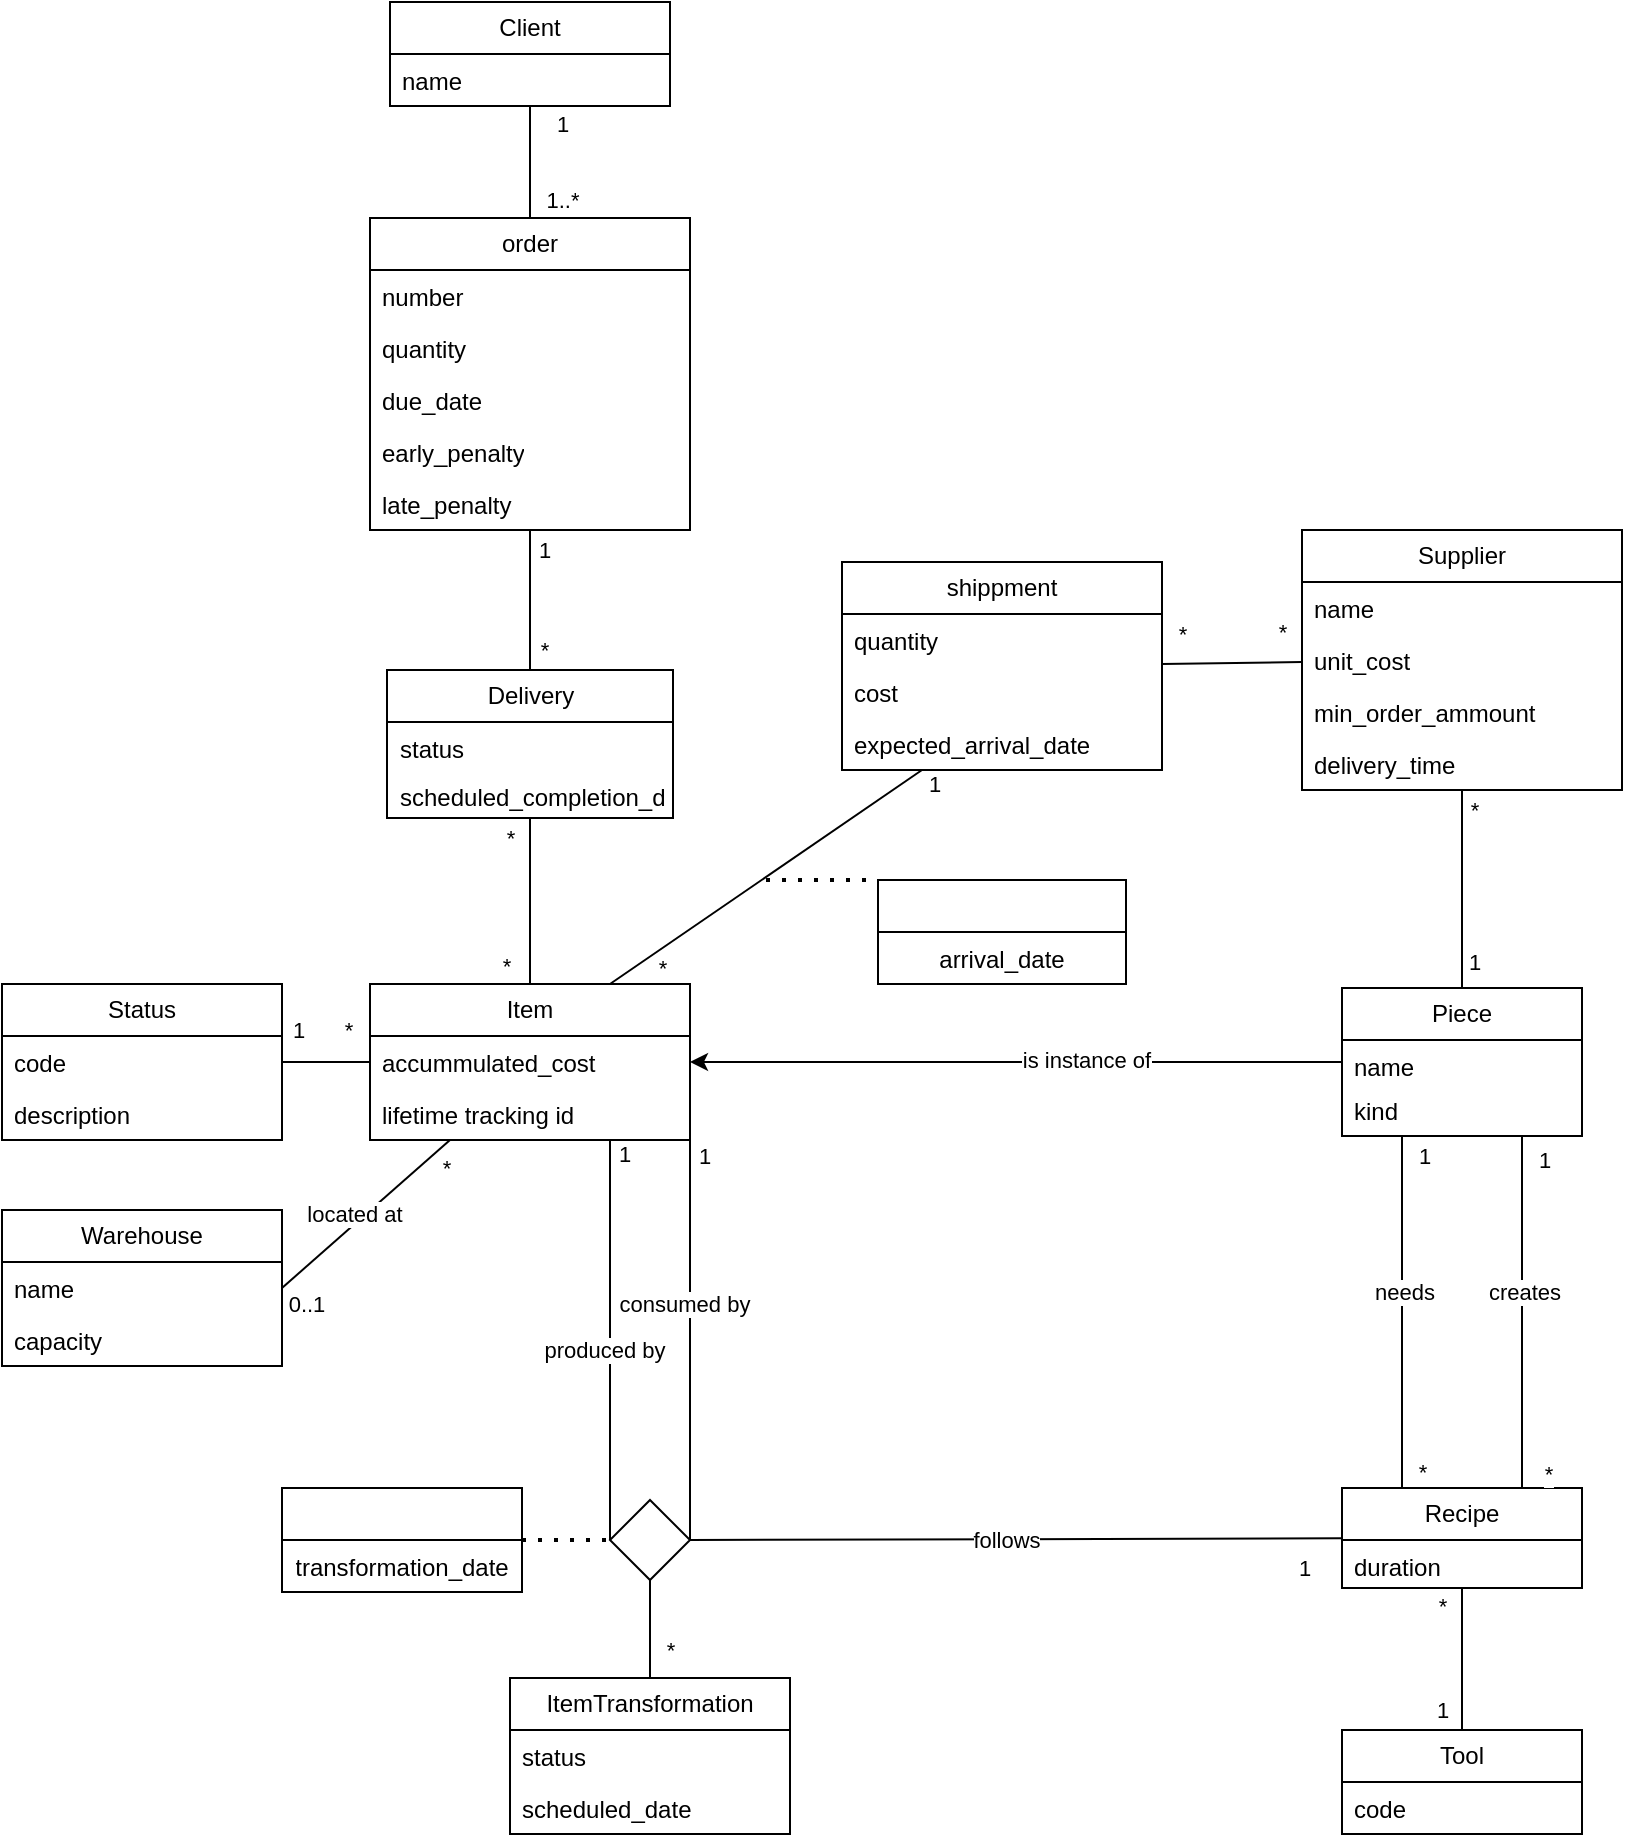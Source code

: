 <mxfile version="24.0.1" type="device">
  <diagram id="C5RBs43oDa-KdzZeNtuy" name="Page-1">
    <mxGraphModel dx="1509" dy="955" grid="1" gridSize="10" guides="1" tooltips="1" connect="1" arrows="1" fold="1" page="1" pageScale="1" pageWidth="827" pageHeight="1169" math="0" shadow="0">
      <root>
        <mxCell id="WIyWlLk6GJQsqaUBKTNV-0" />
        <mxCell id="WIyWlLk6GJQsqaUBKTNV-1" parent="WIyWlLk6GJQsqaUBKTNV-0" />
        <mxCell id="h-Z2IbVYWgnOHZGRxgHi-0" value="Client" style="swimlane;fontStyle=0;childLayout=stackLayout;horizontal=1;startSize=26;fillColor=none;horizontalStack=0;resizeParent=1;resizeParentMax=0;resizeLast=0;collapsible=1;marginBottom=0;whiteSpace=wrap;html=1;" vertex="1" parent="WIyWlLk6GJQsqaUBKTNV-1">
          <mxGeometry x="203" y="127" width="140" height="52" as="geometry" />
        </mxCell>
        <mxCell id="h-Z2IbVYWgnOHZGRxgHi-1" value="name" style="text;strokeColor=none;fillColor=none;align=left;verticalAlign=top;spacingLeft=4;spacingRight=4;overflow=hidden;rotatable=0;points=[[0,0.5],[1,0.5]];portConstraint=eastwest;whiteSpace=wrap;html=1;" vertex="1" parent="h-Z2IbVYWgnOHZGRxgHi-0">
          <mxGeometry y="26" width="140" height="26" as="geometry" />
        </mxCell>
        <mxCell id="h-Z2IbVYWgnOHZGRxgHi-4" value="" style="endArrow=none;html=1;rounded=0;" edge="1" parent="WIyWlLk6GJQsqaUBKTNV-1" source="h-Z2IbVYWgnOHZGRxgHi-0" target="h-Z2IbVYWgnOHZGRxgHi-5">
          <mxGeometry width="50" height="50" relative="1" as="geometry">
            <mxPoint x="93" y="249" as="sourcePoint" />
            <mxPoint x="143" y="199" as="targetPoint" />
          </mxGeometry>
        </mxCell>
        <mxCell id="h-Z2IbVYWgnOHZGRxgHi-12" value="1" style="edgeLabel;html=1;align=center;verticalAlign=middle;resizable=0;points=[];" vertex="1" connectable="0" parent="h-Z2IbVYWgnOHZGRxgHi-4">
          <mxGeometry x="-0.881" y="2" relative="1" as="geometry">
            <mxPoint x="14" y="5" as="offset" />
          </mxGeometry>
        </mxCell>
        <mxCell id="h-Z2IbVYWgnOHZGRxgHi-13" value="1..*" style="edgeLabel;html=1;align=center;verticalAlign=middle;resizable=0;points=[];" vertex="1" connectable="0" parent="h-Z2IbVYWgnOHZGRxgHi-4">
          <mxGeometry x="0.795" y="2" relative="1" as="geometry">
            <mxPoint x="14" y="-4" as="offset" />
          </mxGeometry>
        </mxCell>
        <mxCell id="h-Z2IbVYWgnOHZGRxgHi-5" value="order" style="swimlane;fontStyle=0;childLayout=stackLayout;horizontal=1;startSize=26;fillColor=none;horizontalStack=0;resizeParent=1;resizeParentMax=0;resizeLast=0;collapsible=1;marginBottom=0;whiteSpace=wrap;html=1;" vertex="1" parent="WIyWlLk6GJQsqaUBKTNV-1">
          <mxGeometry x="193" y="235" width="160" height="156" as="geometry" />
        </mxCell>
        <mxCell id="h-Z2IbVYWgnOHZGRxgHi-6" value="number&lt;br&gt;&lt;div&gt;&lt;br&gt;&lt;/div&gt;" style="text;strokeColor=none;fillColor=none;align=left;verticalAlign=top;spacingLeft=4;spacingRight=4;overflow=hidden;rotatable=0;points=[[0,0.5],[1,0.5]];portConstraint=eastwest;whiteSpace=wrap;html=1;" vertex="1" parent="h-Z2IbVYWgnOHZGRxgHi-5">
          <mxGeometry y="26" width="160" height="26" as="geometry" />
        </mxCell>
        <mxCell id="h-Z2IbVYWgnOHZGRxgHi-7" value="quantity" style="text;strokeColor=none;fillColor=none;align=left;verticalAlign=top;spacingLeft=4;spacingRight=4;overflow=hidden;rotatable=0;points=[[0,0.5],[1,0.5]];portConstraint=eastwest;whiteSpace=wrap;html=1;" vertex="1" parent="h-Z2IbVYWgnOHZGRxgHi-5">
          <mxGeometry y="52" width="160" height="26" as="geometry" />
        </mxCell>
        <mxCell id="h-Z2IbVYWgnOHZGRxgHi-8" value="due_date" style="text;strokeColor=none;fillColor=none;align=left;verticalAlign=top;spacingLeft=4;spacingRight=4;overflow=hidden;rotatable=0;points=[[0,0.5],[1,0.5]];portConstraint=eastwest;whiteSpace=wrap;html=1;" vertex="1" parent="h-Z2IbVYWgnOHZGRxgHi-5">
          <mxGeometry y="78" width="160" height="26" as="geometry" />
        </mxCell>
        <mxCell id="h-Z2IbVYWgnOHZGRxgHi-10" value="early_penalty" style="text;strokeColor=none;fillColor=none;align=left;verticalAlign=top;spacingLeft=4;spacingRight=4;overflow=hidden;rotatable=0;points=[[0,0.5],[1,0.5]];portConstraint=eastwest;whiteSpace=wrap;html=1;" vertex="1" parent="h-Z2IbVYWgnOHZGRxgHi-5">
          <mxGeometry y="104" width="160" height="26" as="geometry" />
        </mxCell>
        <mxCell id="h-Z2IbVYWgnOHZGRxgHi-9" value="late_penalty" style="text;strokeColor=none;fillColor=none;align=left;verticalAlign=top;spacingLeft=4;spacingRight=4;overflow=hidden;rotatable=0;points=[[0,0.5],[1,0.5]];portConstraint=eastwest;whiteSpace=wrap;html=1;" vertex="1" parent="h-Z2IbVYWgnOHZGRxgHi-5">
          <mxGeometry y="130" width="160" height="26" as="geometry" />
        </mxCell>
        <mxCell id="h-Z2IbVYWgnOHZGRxgHi-14" value="Piece" style="swimlane;fontStyle=0;childLayout=stackLayout;horizontal=1;startSize=26;fillColor=none;horizontalStack=0;resizeParent=1;resizeParentMax=0;resizeLast=0;collapsible=1;marginBottom=0;whiteSpace=wrap;html=1;" vertex="1" parent="WIyWlLk6GJQsqaUBKTNV-1">
          <mxGeometry x="679" y="620.0" width="120" height="74" as="geometry" />
        </mxCell>
        <mxCell id="h-Z2IbVYWgnOHZGRxgHi-15" value="name" style="text;strokeColor=none;fillColor=none;align=left;verticalAlign=top;spacingLeft=4;spacingRight=4;overflow=hidden;rotatable=0;points=[[0,0.5],[1,0.5]];portConstraint=eastwest;whiteSpace=wrap;html=1;" vertex="1" parent="h-Z2IbVYWgnOHZGRxgHi-14">
          <mxGeometry y="26" width="120" height="22" as="geometry" />
        </mxCell>
        <mxCell id="h-Z2IbVYWgnOHZGRxgHi-16" value="kind" style="text;strokeColor=none;fillColor=none;align=left;verticalAlign=top;spacingLeft=4;spacingRight=4;overflow=hidden;rotatable=0;points=[[0,0.5],[1,0.5]];portConstraint=eastwest;whiteSpace=wrap;html=1;" vertex="1" parent="h-Z2IbVYWgnOHZGRxgHi-14">
          <mxGeometry y="48" width="120" height="26" as="geometry" />
        </mxCell>
        <mxCell id="h-Z2IbVYWgnOHZGRxgHi-19" value="Recipe" style="swimlane;fontStyle=0;childLayout=stackLayout;horizontal=1;startSize=26;fillColor=none;horizontalStack=0;resizeParent=1;resizeParentMax=0;resizeLast=0;collapsible=1;marginBottom=0;whiteSpace=wrap;html=1;" vertex="1" parent="WIyWlLk6GJQsqaUBKTNV-1">
          <mxGeometry x="679" y="870" width="120" height="50" as="geometry" />
        </mxCell>
        <mxCell id="h-Z2IbVYWgnOHZGRxgHi-25" value="duration" style="text;strokeColor=none;fillColor=none;align=left;verticalAlign=top;spacingLeft=4;spacingRight=4;overflow=hidden;rotatable=0;points=[[0,0.5],[1,0.5]];portConstraint=eastwest;whiteSpace=wrap;html=1;" vertex="1" parent="h-Z2IbVYWgnOHZGRxgHi-19">
          <mxGeometry y="26" width="120" height="24" as="geometry" />
        </mxCell>
        <mxCell id="h-Z2IbVYWgnOHZGRxgHi-27" value="Tool" style="swimlane;fontStyle=0;childLayout=stackLayout;horizontal=1;startSize=26;fillColor=none;horizontalStack=0;resizeParent=1;resizeParentMax=0;resizeLast=0;collapsible=1;marginBottom=0;whiteSpace=wrap;html=1;" vertex="1" parent="WIyWlLk6GJQsqaUBKTNV-1">
          <mxGeometry x="679" y="991" width="120" height="52" as="geometry" />
        </mxCell>
        <mxCell id="h-Z2IbVYWgnOHZGRxgHi-28" value="code" style="text;strokeColor=none;fillColor=none;align=left;verticalAlign=top;spacingLeft=4;spacingRight=4;overflow=hidden;rotatable=0;points=[[0,0.5],[1,0.5]];portConstraint=eastwest;whiteSpace=wrap;html=1;" vertex="1" parent="h-Z2IbVYWgnOHZGRxgHi-27">
          <mxGeometry y="26" width="120" height="26" as="geometry" />
        </mxCell>
        <mxCell id="h-Z2IbVYWgnOHZGRxgHi-32" value="" style="endArrow=none;html=1;rounded=0;" edge="1" parent="WIyWlLk6GJQsqaUBKTNV-1" source="h-Z2IbVYWgnOHZGRxgHi-19" target="h-Z2IbVYWgnOHZGRxgHi-27">
          <mxGeometry width="50" height="50" relative="1" as="geometry">
            <mxPoint x="646" y="892" as="sourcePoint" />
            <mxPoint x="716" y="852" as="targetPoint" />
          </mxGeometry>
        </mxCell>
        <mxCell id="h-Z2IbVYWgnOHZGRxgHi-33" value="*" style="edgeLabel;html=1;align=center;verticalAlign=middle;resizable=0;points=[];" vertex="1" connectable="0" parent="h-Z2IbVYWgnOHZGRxgHi-32">
          <mxGeometry x="-0.86" y="-1" relative="1" as="geometry">
            <mxPoint x="-9" y="4" as="offset" />
          </mxGeometry>
        </mxCell>
        <mxCell id="h-Z2IbVYWgnOHZGRxgHi-34" value="1" style="edgeLabel;html=1;align=center;verticalAlign=middle;resizable=0;points=[];" vertex="1" connectable="0" parent="h-Z2IbVYWgnOHZGRxgHi-32">
          <mxGeometry x="0.847" y="-1" relative="1" as="geometry">
            <mxPoint x="-9" y="-5" as="offset" />
          </mxGeometry>
        </mxCell>
        <mxCell id="h-Z2IbVYWgnOHZGRxgHi-54" value="Item" style="swimlane;fontStyle=0;childLayout=stackLayout;horizontal=1;startSize=26;fillColor=none;horizontalStack=0;resizeParent=1;resizeParentMax=0;resizeLast=0;collapsible=1;marginBottom=0;whiteSpace=wrap;html=1;" vertex="1" parent="WIyWlLk6GJQsqaUBKTNV-1">
          <mxGeometry x="193" y="618" width="160" height="78" as="geometry" />
        </mxCell>
        <mxCell id="h-Z2IbVYWgnOHZGRxgHi-55" value="accummulated_cost" style="text;strokeColor=none;fillColor=none;align=left;verticalAlign=top;spacingLeft=4;spacingRight=4;overflow=hidden;rotatable=0;points=[[0,0.5],[1,0.5]];portConstraint=eastwest;whiteSpace=wrap;html=1;" vertex="1" parent="h-Z2IbVYWgnOHZGRxgHi-54">
          <mxGeometry y="26" width="160" height="26" as="geometry" />
        </mxCell>
        <mxCell id="h-Z2IbVYWgnOHZGRxgHi-199" value="lifetime tracking id" style="text;strokeColor=none;fillColor=none;align=left;verticalAlign=top;spacingLeft=4;spacingRight=4;overflow=hidden;rotatable=0;points=[[0,0.5],[1,0.5]];portConstraint=eastwest;whiteSpace=wrap;html=1;" vertex="1" parent="h-Z2IbVYWgnOHZGRxgHi-54">
          <mxGeometry y="52" width="160" height="26" as="geometry" />
        </mxCell>
        <mxCell id="h-Z2IbVYWgnOHZGRxgHi-89" value="" style="swimlane;fontStyle=0;childLayout=stackLayout;horizontal=1;startSize=26;fillColor=none;horizontalStack=0;resizeParent=1;resizeParentMax=0;resizeLast=0;collapsible=1;marginBottom=0;whiteSpace=wrap;html=1;" vertex="1" parent="WIyWlLk6GJQsqaUBKTNV-1">
          <mxGeometry x="149" y="870" width="120" height="52" as="geometry">
            <mxRectangle x="190" y="700" width="50" height="40" as="alternateBounds" />
          </mxGeometry>
        </mxCell>
        <mxCell id="h-Z2IbVYWgnOHZGRxgHi-86" value="transformation_date" style="text;strokeColor=none;fillColor=none;align=center;verticalAlign=top;spacingLeft=4;spacingRight=4;overflow=hidden;rotatable=0;points=[[0,0.5],[1,0.5]];portConstraint=eastwest;whiteSpace=wrap;html=1;" vertex="1" parent="h-Z2IbVYWgnOHZGRxgHi-89">
          <mxGeometry y="26" width="120" height="26" as="geometry" />
        </mxCell>
        <mxCell id="h-Z2IbVYWgnOHZGRxgHi-93" value="Status" style="swimlane;fontStyle=0;childLayout=stackLayout;horizontal=1;startSize=26;fillColor=none;horizontalStack=0;resizeParent=1;resizeParentMax=0;resizeLast=0;collapsible=1;marginBottom=0;whiteSpace=wrap;html=1;" vertex="1" parent="WIyWlLk6GJQsqaUBKTNV-1">
          <mxGeometry x="9" y="618" width="140" height="78" as="geometry" />
        </mxCell>
        <mxCell id="h-Z2IbVYWgnOHZGRxgHi-96" value="&lt;div&gt;code&lt;/div&gt;" style="text;strokeColor=none;fillColor=none;align=left;verticalAlign=top;spacingLeft=4;spacingRight=4;overflow=hidden;rotatable=0;points=[[0,0.5],[1,0.5]];portConstraint=eastwest;whiteSpace=wrap;html=1;" vertex="1" parent="h-Z2IbVYWgnOHZGRxgHi-93">
          <mxGeometry y="26" width="140" height="26" as="geometry" />
        </mxCell>
        <mxCell id="h-Z2IbVYWgnOHZGRxgHi-97" value="description" style="text;strokeColor=none;fillColor=none;align=left;verticalAlign=top;spacingLeft=4;spacingRight=4;overflow=hidden;rotatable=0;points=[[0,0.5],[1,0.5]];portConstraint=eastwest;whiteSpace=wrap;html=1;" vertex="1" parent="h-Z2IbVYWgnOHZGRxgHi-93">
          <mxGeometry y="52" width="140" height="26" as="geometry" />
        </mxCell>
        <mxCell id="h-Z2IbVYWgnOHZGRxgHi-98" value="" style="endArrow=none;html=1;rounded=0;" edge="1" parent="WIyWlLk6GJQsqaUBKTNV-1" source="h-Z2IbVYWgnOHZGRxgHi-93" target="h-Z2IbVYWgnOHZGRxgHi-54">
          <mxGeometry width="50" height="50" relative="1" as="geometry">
            <mxPoint x="272.71" y="779.0" as="sourcePoint" />
            <mxPoint x="272.71" y="695" as="targetPoint" />
          </mxGeometry>
        </mxCell>
        <mxCell id="h-Z2IbVYWgnOHZGRxgHi-99" value="*" style="edgeLabel;html=1;align=center;verticalAlign=middle;resizable=0;points=[];" vertex="1" connectable="0" parent="h-Z2IbVYWgnOHZGRxgHi-98">
          <mxGeometry x="0.715" y="-1" relative="1" as="geometry">
            <mxPoint x="-5" y="-17" as="offset" />
          </mxGeometry>
        </mxCell>
        <mxCell id="h-Z2IbVYWgnOHZGRxgHi-100" value="1" style="edgeLabel;html=1;align=center;verticalAlign=middle;resizable=0;points=[];" vertex="1" connectable="0" parent="h-Z2IbVYWgnOHZGRxgHi-98">
          <mxGeometry x="-0.789" y="1" relative="1" as="geometry">
            <mxPoint x="3" y="-15" as="offset" />
          </mxGeometry>
        </mxCell>
        <mxCell id="h-Z2IbVYWgnOHZGRxgHi-101" value="" style="endArrow=classic;html=1;rounded=0;" edge="1" parent="WIyWlLk6GJQsqaUBKTNV-1" source="h-Z2IbVYWgnOHZGRxgHi-14" target="h-Z2IbVYWgnOHZGRxgHi-54">
          <mxGeometry width="50" height="50" relative="1" as="geometry">
            <mxPoint x="423" y="661" as="sourcePoint" />
            <mxPoint x="473" y="611" as="targetPoint" />
          </mxGeometry>
        </mxCell>
        <mxCell id="h-Z2IbVYWgnOHZGRxgHi-146" value="is instance of" style="edgeLabel;html=1;align=center;verticalAlign=middle;resizable=0;points=[];" vertex="1" connectable="0" parent="h-Z2IbVYWgnOHZGRxgHi-101">
          <mxGeometry x="0.068" y="-1" relative="1" as="geometry">
            <mxPoint x="46" as="offset" />
          </mxGeometry>
        </mxCell>
        <mxCell id="h-Z2IbVYWgnOHZGRxgHi-103" value="Supplier" style="swimlane;fontStyle=0;childLayout=stackLayout;horizontal=1;startSize=26;fillColor=none;horizontalStack=0;resizeParent=1;resizeParentMax=0;resizeLast=0;collapsible=1;marginBottom=0;whiteSpace=wrap;html=1;" vertex="1" parent="WIyWlLk6GJQsqaUBKTNV-1">
          <mxGeometry x="659" y="391" width="160" height="130" as="geometry" />
        </mxCell>
        <mxCell id="h-Z2IbVYWgnOHZGRxgHi-104" value="name" style="text;strokeColor=none;fillColor=none;align=left;verticalAlign=top;spacingLeft=4;spacingRight=4;overflow=hidden;rotatable=0;points=[[0,0.5],[1,0.5]];portConstraint=eastwest;whiteSpace=wrap;html=1;" vertex="1" parent="h-Z2IbVYWgnOHZGRxgHi-103">
          <mxGeometry y="26" width="160" height="26" as="geometry" />
        </mxCell>
        <mxCell id="h-Z2IbVYWgnOHZGRxgHi-105" value="&lt;div&gt;unit_cost&lt;/div&gt;" style="text;strokeColor=none;fillColor=none;align=left;verticalAlign=top;spacingLeft=4;spacingRight=4;overflow=hidden;rotatable=0;points=[[0,0.5],[1,0.5]];portConstraint=eastwest;whiteSpace=wrap;html=1;" vertex="1" parent="h-Z2IbVYWgnOHZGRxgHi-103">
          <mxGeometry y="52" width="160" height="26" as="geometry" />
        </mxCell>
        <mxCell id="h-Z2IbVYWgnOHZGRxgHi-112" value="min_order_ammount" style="text;strokeColor=none;fillColor=none;align=left;verticalAlign=top;spacingLeft=4;spacingRight=4;overflow=hidden;rotatable=0;points=[[0,0.5],[1,0.5]];portConstraint=eastwest;whiteSpace=wrap;html=1;" vertex="1" parent="h-Z2IbVYWgnOHZGRxgHi-103">
          <mxGeometry y="78" width="160" height="26" as="geometry" />
        </mxCell>
        <mxCell id="h-Z2IbVYWgnOHZGRxgHi-106" value="delivery_time" style="text;strokeColor=none;fillColor=none;align=left;verticalAlign=top;spacingLeft=4;spacingRight=4;overflow=hidden;rotatable=0;points=[[0,0.5],[1,0.5]];portConstraint=eastwest;whiteSpace=wrap;html=1;" vertex="1" parent="h-Z2IbVYWgnOHZGRxgHi-103">
          <mxGeometry y="104" width="160" height="26" as="geometry" />
        </mxCell>
        <mxCell id="h-Z2IbVYWgnOHZGRxgHi-109" value="" style="endArrow=none;html=1;rounded=0;" edge="1" parent="WIyWlLk6GJQsqaUBKTNV-1" source="h-Z2IbVYWgnOHZGRxgHi-14" target="h-Z2IbVYWgnOHZGRxgHi-103">
          <mxGeometry width="50" height="50" relative="1" as="geometry">
            <mxPoint x="655" y="551" as="sourcePoint" />
            <mxPoint x="705" y="501" as="targetPoint" />
          </mxGeometry>
        </mxCell>
        <mxCell id="h-Z2IbVYWgnOHZGRxgHi-110" value="*" style="edgeLabel;html=1;align=center;verticalAlign=middle;resizable=0;points=[];" vertex="1" connectable="0" parent="h-Z2IbVYWgnOHZGRxgHi-109">
          <mxGeometry x="0.811" relative="1" as="geometry">
            <mxPoint x="6" as="offset" />
          </mxGeometry>
        </mxCell>
        <mxCell id="h-Z2IbVYWgnOHZGRxgHi-111" value="1" style="edgeLabel;html=1;align=center;verticalAlign=middle;resizable=0;points=[];" vertex="1" connectable="0" parent="h-Z2IbVYWgnOHZGRxgHi-109">
          <mxGeometry x="-0.73" y="1" relative="1" as="geometry">
            <mxPoint x="7" as="offset" />
          </mxGeometry>
        </mxCell>
        <mxCell id="h-Z2IbVYWgnOHZGRxgHi-113" value="shippment" style="swimlane;fontStyle=0;childLayout=stackLayout;horizontal=1;startSize=26;fillColor=none;horizontalStack=0;resizeParent=1;resizeParentMax=0;resizeLast=0;collapsible=1;marginBottom=0;whiteSpace=wrap;html=1;" vertex="1" parent="WIyWlLk6GJQsqaUBKTNV-1">
          <mxGeometry x="429" y="407" width="160" height="104" as="geometry" />
        </mxCell>
        <mxCell id="h-Z2IbVYWgnOHZGRxgHi-114" value="quantity" style="text;strokeColor=none;fillColor=none;align=left;verticalAlign=top;spacingLeft=4;spacingRight=4;overflow=hidden;rotatable=0;points=[[0,0.5],[1,0.5]];portConstraint=eastwest;whiteSpace=wrap;html=1;" vertex="1" parent="h-Z2IbVYWgnOHZGRxgHi-113">
          <mxGeometry y="26" width="160" height="26" as="geometry" />
        </mxCell>
        <mxCell id="h-Z2IbVYWgnOHZGRxgHi-115" value="cost" style="text;strokeColor=none;fillColor=none;align=left;verticalAlign=top;spacingLeft=4;spacingRight=4;overflow=hidden;rotatable=0;points=[[0,0.5],[1,0.5]];portConstraint=eastwest;whiteSpace=wrap;html=1;" vertex="1" parent="h-Z2IbVYWgnOHZGRxgHi-113">
          <mxGeometry y="52" width="160" height="26" as="geometry" />
        </mxCell>
        <mxCell id="h-Z2IbVYWgnOHZGRxgHi-200" value="expected_arrival_date" style="text;strokeColor=none;fillColor=none;align=left;verticalAlign=top;spacingLeft=4;spacingRight=4;overflow=hidden;rotatable=0;points=[[0,0.5],[1,0.5]];portConstraint=eastwest;whiteSpace=wrap;html=1;" vertex="1" parent="h-Z2IbVYWgnOHZGRxgHi-113">
          <mxGeometry y="78" width="160" height="26" as="geometry" />
        </mxCell>
        <mxCell id="h-Z2IbVYWgnOHZGRxgHi-119" value="" style="endArrow=none;html=1;rounded=0;" edge="1" parent="WIyWlLk6GJQsqaUBKTNV-1" source="h-Z2IbVYWgnOHZGRxgHi-113" target="h-Z2IbVYWgnOHZGRxgHi-103">
          <mxGeometry width="50" height="50" relative="1" as="geometry">
            <mxPoint x="599" y="551" as="sourcePoint" />
            <mxPoint x="649" y="501" as="targetPoint" />
          </mxGeometry>
        </mxCell>
        <mxCell id="h-Z2IbVYWgnOHZGRxgHi-120" value="*" style="edgeLabel;html=1;align=center;verticalAlign=middle;resizable=0;points=[];" vertex="1" connectable="0" parent="h-Z2IbVYWgnOHZGRxgHi-119">
          <mxGeometry x="-0.829" relative="1" as="geometry">
            <mxPoint x="4" y="-15" as="offset" />
          </mxGeometry>
        </mxCell>
        <mxCell id="h-Z2IbVYWgnOHZGRxgHi-121" value="*" style="edgeLabel;html=1;align=center;verticalAlign=middle;resizable=0;points=[];" vertex="1" connectable="0" parent="h-Z2IbVYWgnOHZGRxgHi-119">
          <mxGeometry x="0.885" y="1" relative="1" as="geometry">
            <mxPoint x="-6" y="-14" as="offset" />
          </mxGeometry>
        </mxCell>
        <mxCell id="h-Z2IbVYWgnOHZGRxgHi-122" value="" style="endArrow=none;html=1;rounded=0;entryX=0.25;entryY=1;entryDx=0;entryDy=0;exitX=0.75;exitY=0;exitDx=0;exitDy=0;" edge="1" parent="WIyWlLk6GJQsqaUBKTNV-1" source="h-Z2IbVYWgnOHZGRxgHi-54" target="h-Z2IbVYWgnOHZGRxgHi-113">
          <mxGeometry width="50" height="50" relative="1" as="geometry">
            <mxPoint x="499" y="571" as="sourcePoint" />
            <mxPoint x="451" y="507" as="targetPoint" />
          </mxGeometry>
        </mxCell>
        <mxCell id="h-Z2IbVYWgnOHZGRxgHi-137" value="1" style="edgeLabel;html=1;align=center;verticalAlign=middle;resizable=0;points=[];" vertex="1" connectable="0" parent="h-Z2IbVYWgnOHZGRxgHi-122">
          <mxGeometry x="0.856" y="1" relative="1" as="geometry">
            <mxPoint x="18" as="offset" />
          </mxGeometry>
        </mxCell>
        <mxCell id="h-Z2IbVYWgnOHZGRxgHi-138" value="*" style="edgeLabel;html=1;align=center;verticalAlign=middle;resizable=0;points=[];" vertex="1" connectable="0" parent="h-Z2IbVYWgnOHZGRxgHi-122">
          <mxGeometry x="-0.868" y="1" relative="1" as="geometry">
            <mxPoint x="16" as="offset" />
          </mxGeometry>
        </mxCell>
        <mxCell id="h-Z2IbVYWgnOHZGRxgHi-124" value="Warehouse" style="swimlane;fontStyle=0;childLayout=stackLayout;horizontal=1;startSize=26;fillColor=none;horizontalStack=0;resizeParent=1;resizeParentMax=0;resizeLast=0;collapsible=1;marginBottom=0;whiteSpace=wrap;html=1;" vertex="1" parent="WIyWlLk6GJQsqaUBKTNV-1">
          <mxGeometry x="9" y="731" width="140" height="78" as="geometry" />
        </mxCell>
        <mxCell id="h-Z2IbVYWgnOHZGRxgHi-125" value="name" style="text;strokeColor=none;fillColor=none;align=left;verticalAlign=top;spacingLeft=4;spacingRight=4;overflow=hidden;rotatable=0;points=[[0,0.5],[1,0.5]];portConstraint=eastwest;whiteSpace=wrap;html=1;" vertex="1" parent="h-Z2IbVYWgnOHZGRxgHi-124">
          <mxGeometry y="26" width="140" height="26" as="geometry" />
        </mxCell>
        <mxCell id="h-Z2IbVYWgnOHZGRxgHi-126" value="capacity" style="text;strokeColor=none;fillColor=none;align=left;verticalAlign=top;spacingLeft=4;spacingRight=4;overflow=hidden;rotatable=0;points=[[0,0.5],[1,0.5]];portConstraint=eastwest;whiteSpace=wrap;html=1;" vertex="1" parent="h-Z2IbVYWgnOHZGRxgHi-124">
          <mxGeometry y="52" width="140" height="26" as="geometry" />
        </mxCell>
        <mxCell id="h-Z2IbVYWgnOHZGRxgHi-128" value="" style="endArrow=none;html=1;rounded=0;exitX=1;exitY=0.5;exitDx=0;exitDy=0;entryX=0.25;entryY=1;entryDx=0;entryDy=0;" edge="1" parent="WIyWlLk6GJQsqaUBKTNV-1" source="h-Z2IbVYWgnOHZGRxgHi-125" target="h-Z2IbVYWgnOHZGRxgHi-54">
          <mxGeometry width="50" height="50" relative="1" as="geometry">
            <mxPoint x="189" y="781" as="sourcePoint" />
            <mxPoint x="281" y="697" as="targetPoint" />
          </mxGeometry>
        </mxCell>
        <mxCell id="h-Z2IbVYWgnOHZGRxgHi-129" value="*" style="edgeLabel;html=1;align=center;verticalAlign=middle;resizable=0;points=[];" vertex="1" connectable="0" parent="h-Z2IbVYWgnOHZGRxgHi-128">
          <mxGeometry x="0.866" y="-1" relative="1" as="geometry">
            <mxPoint x="3" y="8" as="offset" />
          </mxGeometry>
        </mxCell>
        <mxCell id="h-Z2IbVYWgnOHZGRxgHi-130" value="0..1" style="edgeLabel;html=1;align=center;verticalAlign=middle;resizable=0;points=[];" vertex="1" connectable="0" parent="h-Z2IbVYWgnOHZGRxgHi-128">
          <mxGeometry x="-0.862" relative="1" as="geometry">
            <mxPoint x="6" y="13" as="offset" />
          </mxGeometry>
        </mxCell>
        <mxCell id="h-Z2IbVYWgnOHZGRxgHi-132" value="located at" style="edgeLabel;html=1;align=center;verticalAlign=middle;resizable=0;points=[];" vertex="1" connectable="0" parent="h-Z2IbVYWgnOHZGRxgHi-128">
          <mxGeometry x="0.026" relative="1" as="geometry">
            <mxPoint x="-7" y="1" as="offset" />
          </mxGeometry>
        </mxCell>
        <mxCell id="h-Z2IbVYWgnOHZGRxgHi-142" value="" style="swimlane;fontStyle=0;childLayout=stackLayout;horizontal=1;startSize=26;fillColor=none;horizontalStack=0;resizeParent=1;resizeParentMax=0;resizeLast=0;collapsible=1;marginBottom=0;whiteSpace=wrap;html=1;" vertex="1" parent="WIyWlLk6GJQsqaUBKTNV-1">
          <mxGeometry x="447" y="566" width="124" height="52" as="geometry">
            <mxRectangle x="190" y="700" width="50" height="40" as="alternateBounds" />
          </mxGeometry>
        </mxCell>
        <mxCell id="h-Z2IbVYWgnOHZGRxgHi-141" value="arrival_date" style="text;strokeColor=none;fillColor=none;align=center;verticalAlign=top;spacingLeft=4;spacingRight=4;overflow=hidden;rotatable=0;points=[[0,0.5],[1,0.5]];portConstraint=eastwest;whiteSpace=wrap;html=1;" vertex="1" parent="h-Z2IbVYWgnOHZGRxgHi-142">
          <mxGeometry y="26" width="124" height="26" as="geometry" />
        </mxCell>
        <mxCell id="h-Z2IbVYWgnOHZGRxgHi-148" value="Delivery" style="swimlane;fontStyle=0;childLayout=stackLayout;horizontal=1;startSize=26;fillColor=none;horizontalStack=0;resizeParent=1;resizeParentMax=0;resizeLast=0;collapsible=1;marginBottom=0;whiteSpace=wrap;html=1;" vertex="1" parent="WIyWlLk6GJQsqaUBKTNV-1">
          <mxGeometry x="201.5" y="461" width="143" height="74" as="geometry" />
        </mxCell>
        <mxCell id="h-Z2IbVYWgnOHZGRxgHi-149" value="status" style="text;strokeColor=none;fillColor=none;align=left;verticalAlign=top;spacingLeft=4;spacingRight=4;overflow=hidden;rotatable=0;points=[[0,0.5],[1,0.5]];portConstraint=eastwest;whiteSpace=wrap;html=1;" vertex="1" parent="h-Z2IbVYWgnOHZGRxgHi-148">
          <mxGeometry y="26" width="143" height="24" as="geometry" />
        </mxCell>
        <mxCell id="h-Z2IbVYWgnOHZGRxgHi-207" value="scheduled_completion_date" style="text;strokeColor=none;fillColor=none;align=left;verticalAlign=top;spacingLeft=4;spacingRight=4;overflow=hidden;rotatable=0;points=[[0,0.5],[1,0.5]];portConstraint=eastwest;whiteSpace=wrap;html=1;" vertex="1" parent="h-Z2IbVYWgnOHZGRxgHi-148">
          <mxGeometry y="50" width="143" height="24" as="geometry" />
        </mxCell>
        <mxCell id="h-Z2IbVYWgnOHZGRxgHi-157" value="" style="endArrow=none;html=1;rounded=0;exitX=1;exitY=0.5;exitDx=0;exitDy=0;entryX=1;entryY=1;entryDx=0;entryDy=0;" edge="1" parent="WIyWlLk6GJQsqaUBKTNV-1" source="h-Z2IbVYWgnOHZGRxgHi-181" target="h-Z2IbVYWgnOHZGRxgHi-54">
          <mxGeometry width="50" height="50" relative="1" as="geometry">
            <mxPoint x="310" y="821" as="sourcePoint" />
            <mxPoint x="370" y="751" as="targetPoint" />
          </mxGeometry>
        </mxCell>
        <mxCell id="h-Z2IbVYWgnOHZGRxgHi-163" value="1" style="edgeLabel;html=1;align=center;verticalAlign=middle;resizable=0;points=[];" vertex="1" connectable="0" parent="h-Z2IbVYWgnOHZGRxgHi-157">
          <mxGeometry x="0.876" y="-1" relative="1" as="geometry">
            <mxPoint x="6" y="-5" as="offset" />
          </mxGeometry>
        </mxCell>
        <mxCell id="h-Z2IbVYWgnOHZGRxgHi-167" value="consumed by" style="edgeLabel;html=1;align=center;verticalAlign=middle;resizable=0;points=[];" vertex="1" connectable="0" parent="h-Z2IbVYWgnOHZGRxgHi-157">
          <mxGeometry x="0.185" y="1" relative="1" as="geometry">
            <mxPoint x="-2" as="offset" />
          </mxGeometry>
        </mxCell>
        <mxCell id="h-Z2IbVYWgnOHZGRxgHi-161" value="" style="endArrow=none;html=1;rounded=0;exitX=0;exitY=0.5;exitDx=0;exitDy=0;entryX=0.75;entryY=1;entryDx=0;entryDy=0;" edge="1" parent="WIyWlLk6GJQsqaUBKTNV-1" source="h-Z2IbVYWgnOHZGRxgHi-181" target="h-Z2IbVYWgnOHZGRxgHi-54">
          <mxGeometry width="50" height="50" relative="1" as="geometry">
            <mxPoint x="485" y="883" as="sourcePoint" />
            <mxPoint x="330" y="741" as="targetPoint" />
          </mxGeometry>
        </mxCell>
        <mxCell id="h-Z2IbVYWgnOHZGRxgHi-165" value="1" style="edgeLabel;html=1;align=center;verticalAlign=middle;resizable=0;points=[];" vertex="1" connectable="0" parent="h-Z2IbVYWgnOHZGRxgHi-161">
          <mxGeometry x="0.871" y="2" relative="1" as="geometry">
            <mxPoint x="9" y="-6" as="offset" />
          </mxGeometry>
        </mxCell>
        <mxCell id="h-Z2IbVYWgnOHZGRxgHi-168" value="produced by" style="edgeLabel;html=1;align=center;verticalAlign=middle;resizable=0;points=[];" vertex="1" connectable="0" parent="h-Z2IbVYWgnOHZGRxgHi-161">
          <mxGeometry x="0.161" y="2" relative="1" as="geometry">
            <mxPoint x="-1" y="21" as="offset" />
          </mxGeometry>
        </mxCell>
        <mxCell id="h-Z2IbVYWgnOHZGRxgHi-170" value="" style="endArrow=none;html=1;rounded=0;exitX=0.25;exitY=0;exitDx=0;exitDy=0;entryX=0.25;entryY=1;entryDx=0;entryDy=0;" edge="1" parent="WIyWlLk6GJQsqaUBKTNV-1" source="h-Z2IbVYWgnOHZGRxgHi-19" target="h-Z2IbVYWgnOHZGRxgHi-14">
          <mxGeometry width="50" height="50" relative="1" as="geometry">
            <mxPoint x="640" y="781" as="sourcePoint" />
            <mxPoint x="700" y="720" as="targetPoint" />
          </mxGeometry>
        </mxCell>
        <mxCell id="h-Z2IbVYWgnOHZGRxgHi-172" value="needs" style="edgeLabel;html=1;align=center;verticalAlign=middle;resizable=0;points=[];" vertex="1" connectable="0" parent="h-Z2IbVYWgnOHZGRxgHi-170">
          <mxGeometry x="0.033" y="1" relative="1" as="geometry">
            <mxPoint x="2" y="-7" as="offset" />
          </mxGeometry>
        </mxCell>
        <mxCell id="h-Z2IbVYWgnOHZGRxgHi-177" value="1" style="edgeLabel;html=1;align=center;verticalAlign=middle;resizable=0;points=[];" vertex="1" connectable="0" parent="h-Z2IbVYWgnOHZGRxgHi-170">
          <mxGeometry x="0.885" relative="1" as="geometry">
            <mxPoint x="11" as="offset" />
          </mxGeometry>
        </mxCell>
        <mxCell id="h-Z2IbVYWgnOHZGRxgHi-178" value="*" style="edgeLabel;html=1;align=center;verticalAlign=middle;resizable=0;points=[];" vertex="1" connectable="0" parent="h-Z2IbVYWgnOHZGRxgHi-170">
          <mxGeometry x="-0.815" relative="1" as="geometry">
            <mxPoint x="10" y="8" as="offset" />
          </mxGeometry>
        </mxCell>
        <mxCell id="h-Z2IbVYWgnOHZGRxgHi-171" value="" style="endArrow=none;html=1;rounded=0;exitX=0.75;exitY=0;exitDx=0;exitDy=0;entryX=0.75;entryY=1;entryDx=0;entryDy=0;" edge="1" parent="WIyWlLk6GJQsqaUBKTNV-1" source="h-Z2IbVYWgnOHZGRxgHi-19" target="h-Z2IbVYWgnOHZGRxgHi-14">
          <mxGeometry width="50" height="50" relative="1" as="geometry">
            <mxPoint x="599" y="880" as="sourcePoint" />
            <mxPoint x="780" y="720" as="targetPoint" />
          </mxGeometry>
        </mxCell>
        <mxCell id="h-Z2IbVYWgnOHZGRxgHi-173" value="creates" style="edgeLabel;html=1;align=center;verticalAlign=middle;resizable=0;points=[];" vertex="1" connectable="0" parent="h-Z2IbVYWgnOHZGRxgHi-171">
          <mxGeometry x="-0.013" y="2" relative="1" as="geometry">
            <mxPoint x="3" y="-11" as="offset" />
          </mxGeometry>
        </mxCell>
        <mxCell id="h-Z2IbVYWgnOHZGRxgHi-176" value="1" style="edgeLabel;html=1;align=center;verticalAlign=middle;resizable=0;points=[];" vertex="1" connectable="0" parent="h-Z2IbVYWgnOHZGRxgHi-171">
          <mxGeometry x="0.869" y="1" relative="1" as="geometry">
            <mxPoint x="12" as="offset" />
          </mxGeometry>
        </mxCell>
        <mxCell id="h-Z2IbVYWgnOHZGRxgHi-179" value="*" style="edgeLabel;html=1;align=center;verticalAlign=middle;resizable=0;points=[];" vertex="1" connectable="0" parent="h-Z2IbVYWgnOHZGRxgHi-171">
          <mxGeometry x="-0.774" y="-1" relative="1" as="geometry">
            <mxPoint x="12" y="13" as="offset" />
          </mxGeometry>
        </mxCell>
        <mxCell id="h-Z2IbVYWgnOHZGRxgHi-181" value="" style="rhombus;whiteSpace=wrap;html=1;" vertex="1" parent="WIyWlLk6GJQsqaUBKTNV-1">
          <mxGeometry x="313" y="876" width="40" height="40" as="geometry" />
        </mxCell>
        <mxCell id="h-Z2IbVYWgnOHZGRxgHi-182" value="" style="endArrow=none;html=1;rounded=0;exitX=1;exitY=0.5;exitDx=0;exitDy=0;" edge="1" parent="WIyWlLk6GJQsqaUBKTNV-1" source="h-Z2IbVYWgnOHZGRxgHi-181" target="h-Z2IbVYWgnOHZGRxgHi-19">
          <mxGeometry width="50" height="50" relative="1" as="geometry">
            <mxPoint x="470" y="891" as="sourcePoint" />
            <mxPoint x="520" y="841" as="targetPoint" />
          </mxGeometry>
        </mxCell>
        <mxCell id="h-Z2IbVYWgnOHZGRxgHi-185" value="1" style="edgeLabel;html=1;align=center;verticalAlign=middle;resizable=0;points=[];" vertex="1" connectable="0" parent="h-Z2IbVYWgnOHZGRxgHi-182">
          <mxGeometry x="0.879" y="-1" relative="1" as="geometry">
            <mxPoint y="14" as="offset" />
          </mxGeometry>
        </mxCell>
        <mxCell id="h-Z2IbVYWgnOHZGRxgHi-196" value="follows" style="edgeLabel;html=1;align=center;verticalAlign=middle;resizable=0;points=[];" vertex="1" connectable="0" parent="h-Z2IbVYWgnOHZGRxgHi-182">
          <mxGeometry x="-0.12" relative="1" as="geometry">
            <mxPoint x="14" as="offset" />
          </mxGeometry>
        </mxCell>
        <mxCell id="h-Z2IbVYWgnOHZGRxgHi-186" value="ItemTransformation" style="swimlane;fontStyle=0;childLayout=stackLayout;horizontal=1;startSize=26;fillColor=none;horizontalStack=0;resizeParent=1;resizeParentMax=0;resizeLast=0;collapsible=1;marginBottom=0;whiteSpace=wrap;html=1;" vertex="1" parent="WIyWlLk6GJQsqaUBKTNV-1">
          <mxGeometry x="263" y="965" width="140" height="78" as="geometry" />
        </mxCell>
        <mxCell id="h-Z2IbVYWgnOHZGRxgHi-187" value="status" style="text;strokeColor=none;fillColor=none;align=left;verticalAlign=top;spacingLeft=4;spacingRight=4;overflow=hidden;rotatable=0;points=[[0,0.5],[1,0.5]];portConstraint=eastwest;whiteSpace=wrap;html=1;" vertex="1" parent="h-Z2IbVYWgnOHZGRxgHi-186">
          <mxGeometry y="26" width="140" height="26" as="geometry" />
        </mxCell>
        <mxCell id="h-Z2IbVYWgnOHZGRxgHi-206" value="scheduled_date" style="text;strokeColor=none;fillColor=none;align=left;verticalAlign=top;spacingLeft=4;spacingRight=4;overflow=hidden;rotatable=0;points=[[0,0.5],[1,0.5]];portConstraint=eastwest;whiteSpace=wrap;html=1;" vertex="1" parent="h-Z2IbVYWgnOHZGRxgHi-186">
          <mxGeometry y="52" width="140" height="26" as="geometry" />
        </mxCell>
        <mxCell id="h-Z2IbVYWgnOHZGRxgHi-191" value="" style="endArrow=none;html=1;rounded=0;exitX=0.5;exitY=1;exitDx=0;exitDy=0;" edge="1" parent="WIyWlLk6GJQsqaUBKTNV-1" source="h-Z2IbVYWgnOHZGRxgHi-181" target="h-Z2IbVYWgnOHZGRxgHi-186">
          <mxGeometry width="50" height="50" relative="1" as="geometry">
            <mxPoint x="330" y="921" as="sourcePoint" />
            <mxPoint x="380" y="871" as="targetPoint" />
          </mxGeometry>
        </mxCell>
        <mxCell id="h-Z2IbVYWgnOHZGRxgHi-193" value="*" style="edgeLabel;html=1;align=center;verticalAlign=middle;resizable=0;points=[];" vertex="1" connectable="0" parent="h-Z2IbVYWgnOHZGRxgHi-191">
          <mxGeometry x="-0.771" relative="1" as="geometry">
            <mxPoint x="10" y="29" as="offset" />
          </mxGeometry>
        </mxCell>
        <mxCell id="h-Z2IbVYWgnOHZGRxgHi-195" value="" style="endArrow=none;dashed=1;html=1;dashPattern=1 3;strokeWidth=2;rounded=0;" edge="1" parent="WIyWlLk6GJQsqaUBKTNV-1" source="h-Z2IbVYWgnOHZGRxgHi-89" target="h-Z2IbVYWgnOHZGRxgHi-181">
          <mxGeometry width="50" height="50" relative="1" as="geometry">
            <mxPoint x="270" y="931" as="sourcePoint" />
            <mxPoint x="320" y="881" as="targetPoint" />
          </mxGeometry>
        </mxCell>
        <mxCell id="h-Z2IbVYWgnOHZGRxgHi-201" value="" style="endArrow=none;dashed=1;html=1;dashPattern=1 3;strokeWidth=2;rounded=0;entryX=0;entryY=0;entryDx=0;entryDy=0;" edge="1" parent="WIyWlLk6GJQsqaUBKTNV-1" target="h-Z2IbVYWgnOHZGRxgHi-142">
          <mxGeometry width="50" height="50" relative="1" as="geometry">
            <mxPoint x="391" y="566" as="sourcePoint" />
            <mxPoint x="455" y="563" as="targetPoint" />
          </mxGeometry>
        </mxCell>
        <mxCell id="h-Z2IbVYWgnOHZGRxgHi-208" value="" style="endArrow=none;html=1;rounded=0;entryX=0.5;entryY=1;entryDx=0;entryDy=0;exitX=0.5;exitY=0;exitDx=0;exitDy=0;" edge="1" parent="WIyWlLk6GJQsqaUBKTNV-1" source="h-Z2IbVYWgnOHZGRxgHi-54" target="h-Z2IbVYWgnOHZGRxgHi-148">
          <mxGeometry width="50" height="50" relative="1" as="geometry">
            <mxPoint x="253" y="437" as="sourcePoint" />
            <mxPoint x="191" y="317" as="targetPoint" />
          </mxGeometry>
        </mxCell>
        <mxCell id="h-Z2IbVYWgnOHZGRxgHi-212" value="*" style="edgeLabel;html=1;align=center;verticalAlign=middle;resizable=0;points=[];" vertex="1" connectable="0" parent="h-Z2IbVYWgnOHZGRxgHi-208">
          <mxGeometry x="0.843" y="2" relative="1" as="geometry">
            <mxPoint x="-8" y="3" as="offset" />
          </mxGeometry>
        </mxCell>
        <mxCell id="h-Z2IbVYWgnOHZGRxgHi-214" value="*" style="edgeLabel;html=1;align=center;verticalAlign=middle;resizable=0;points=[];" vertex="1" connectable="0" parent="h-Z2IbVYWgnOHZGRxgHi-208">
          <mxGeometry x="-0.788" y="1" relative="1" as="geometry">
            <mxPoint x="-11" as="offset" />
          </mxGeometry>
        </mxCell>
        <mxCell id="h-Z2IbVYWgnOHZGRxgHi-216" value="" style="endArrow=none;html=1;rounded=0;entryX=0.5;entryY=0;entryDx=0;entryDy=0;" edge="1" parent="WIyWlLk6GJQsqaUBKTNV-1" source="h-Z2IbVYWgnOHZGRxgHi-5" target="h-Z2IbVYWgnOHZGRxgHi-148">
          <mxGeometry width="50" height="50" relative="1" as="geometry">
            <mxPoint x="344.5" y="451" as="sourcePoint" />
            <mxPoint x="394.5" y="401" as="targetPoint" />
          </mxGeometry>
        </mxCell>
        <mxCell id="h-Z2IbVYWgnOHZGRxgHi-217" value="*" style="edgeLabel;html=1;align=center;verticalAlign=middle;resizable=0;points=[];" vertex="1" connectable="0" parent="h-Z2IbVYWgnOHZGRxgHi-216">
          <mxGeometry x="0.831" relative="1" as="geometry">
            <mxPoint x="7" y="-4" as="offset" />
          </mxGeometry>
        </mxCell>
        <mxCell id="h-Z2IbVYWgnOHZGRxgHi-218" value="1" style="edgeLabel;html=1;align=center;verticalAlign=middle;resizable=0;points=[];" vertex="1" connectable="0" parent="h-Z2IbVYWgnOHZGRxgHi-216">
          <mxGeometry x="-0.72" relative="1" as="geometry">
            <mxPoint x="7" as="offset" />
          </mxGeometry>
        </mxCell>
      </root>
    </mxGraphModel>
  </diagram>
</mxfile>
